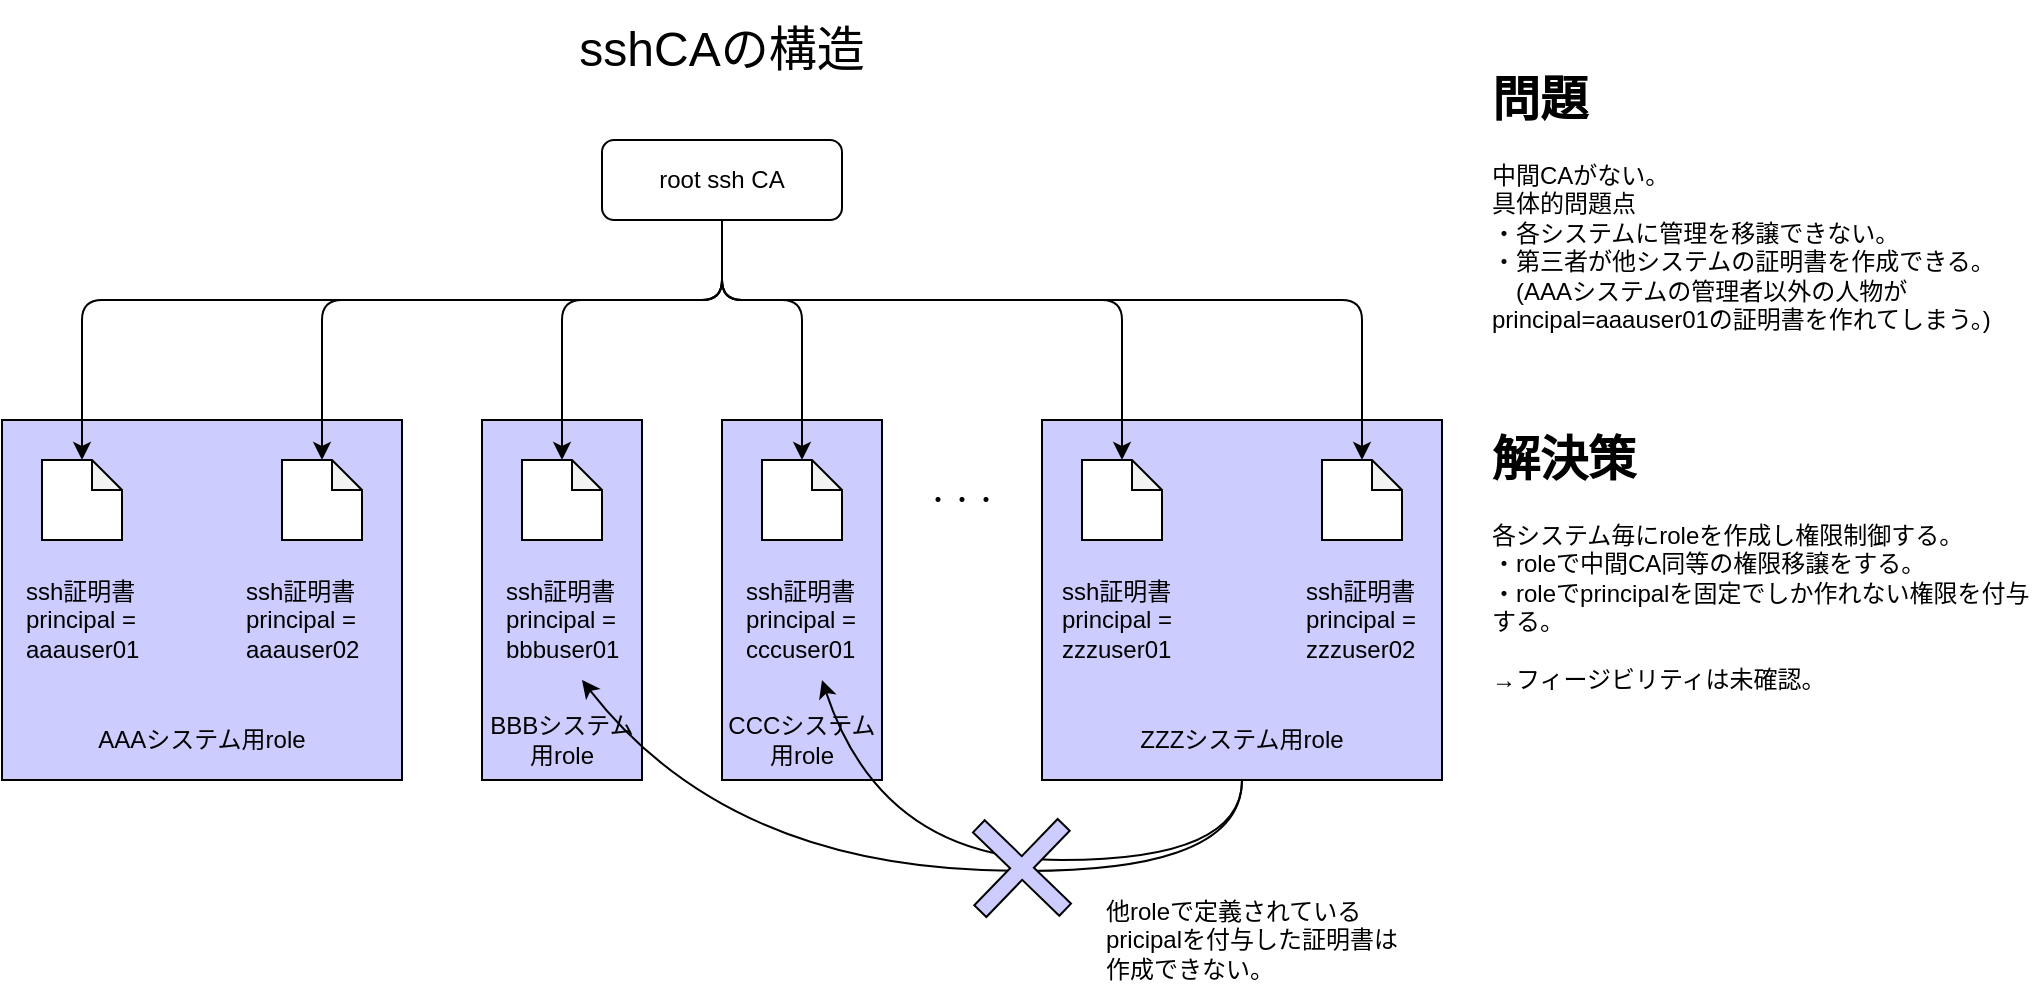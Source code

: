 <mxfile>
    <diagram id="8z3nBQDeYgSsJINDSdgH" name="ページ1">
        <mxGraphModel dx="1060" dy="563" grid="1" gridSize="10" guides="1" tooltips="1" connect="1" arrows="1" fold="1" page="1" pageScale="1" pageWidth="1169" pageHeight="827" math="0" shadow="0">
            <root>
                <mxCell id="0"/>
                <mxCell id="1" parent="0"/>
                <mxCell id="64" value="" style="rounded=0;whiteSpace=wrap;html=1;fillColor=#CCCCFF;" parent="1" vertex="1">
                    <mxGeometry x="580" y="220" width="200" height="180" as="geometry"/>
                </mxCell>
                <mxCell id="63" value="" style="rounded=0;whiteSpace=wrap;html=1;fillColor=#CCCCFF;" parent="1" vertex="1">
                    <mxGeometry x="420" y="220" width="80" height="180" as="geometry"/>
                </mxCell>
                <mxCell id="62" value="" style="rounded=0;whiteSpace=wrap;html=1;fillColor=#CCCCFF;" parent="1" vertex="1">
                    <mxGeometry x="300" y="220" width="80" height="180" as="geometry"/>
                </mxCell>
                <mxCell id="61" value="" style="rounded=0;whiteSpace=wrap;html=1;fillColor=#CCCCFF;" parent="1" vertex="1">
                    <mxGeometry x="60" y="220" width="200" height="180" as="geometry"/>
                </mxCell>
                <mxCell id="2" value="root ssh CA" style="rounded=1;whiteSpace=wrap;html=1;" parent="1" vertex="1">
                    <mxGeometry x="360" y="80" width="120" height="40" as="geometry"/>
                </mxCell>
                <mxCell id="21" style="edgeStyle=none;html=1;exitX=0.5;exitY=1;exitDx=0;exitDy=0;entryX=0.5;entryY=0;entryDx=0;entryDy=0;entryPerimeter=0;" parent="1" source="2" target="18" edge="1">
                    <mxGeometry relative="1" as="geometry">
                        <mxPoint x="180" y="240" as="sourcePoint"/>
                        <Array as="points">
                            <mxPoint x="420" y="160"/>
                            <mxPoint x="100" y="160"/>
                        </Array>
                    </mxGeometry>
                </mxCell>
                <mxCell id="18" value="" style="shape=note;whiteSpace=wrap;html=1;backgroundOutline=1;darkOpacity=0.05;size=15;" parent="1" vertex="1">
                    <mxGeometry x="80" y="240" width="40" height="40" as="geometry"/>
                </mxCell>
                <mxCell id="19" value="" style="shape=note;whiteSpace=wrap;html=1;backgroundOutline=1;darkOpacity=0.05;size=15;" parent="1" vertex="1">
                    <mxGeometry x="200" y="240" width="40" height="40" as="geometry"/>
                </mxCell>
                <mxCell id="20" value="・・・" style="text;html=1;strokeColor=none;fillColor=none;align=center;verticalAlign=middle;whiteSpace=wrap;rounded=0;" parent="1" vertex="1">
                    <mxGeometry x="510" y="245" width="60" height="30" as="geometry"/>
                </mxCell>
                <mxCell id="25" value="ssh証明書&lt;br&gt;principal = aaauser01" style="text;html=1;strokeColor=none;fillColor=none;align=left;verticalAlign=middle;whiteSpace=wrap;rounded=0;" parent="1" vertex="1">
                    <mxGeometry x="70" y="290" width="80" height="60" as="geometry"/>
                </mxCell>
                <mxCell id="28" value="&lt;font style=&quot;font-size: 24px;&quot;&gt;sshCAの構造&lt;/font&gt;" style="text;html=1;strokeColor=none;fillColor=none;align=center;verticalAlign=middle;whiteSpace=wrap;rounded=0;" parent="1" vertex="1">
                    <mxGeometry x="326.25" y="10" width="187.5" height="50" as="geometry"/>
                </mxCell>
                <mxCell id="30" value="" style="shape=note;whiteSpace=wrap;html=1;backgroundOutline=1;darkOpacity=0.05;size=15;" parent="1" vertex="1">
                    <mxGeometry x="320" y="240" width="40" height="40" as="geometry"/>
                </mxCell>
                <mxCell id="31" value="" style="shape=note;whiteSpace=wrap;html=1;backgroundOutline=1;darkOpacity=0.05;size=15;" parent="1" vertex="1">
                    <mxGeometry x="440" y="240" width="40" height="40" as="geometry"/>
                </mxCell>
                <mxCell id="42" value="" style="shape=note;whiteSpace=wrap;html=1;backgroundOutline=1;darkOpacity=0.05;size=15;" parent="1" vertex="1">
                    <mxGeometry x="600" y="240" width="40" height="40" as="geometry"/>
                </mxCell>
                <mxCell id="43" value="" style="shape=note;whiteSpace=wrap;html=1;backgroundOutline=1;darkOpacity=0.05;size=15;" parent="1" vertex="1">
                    <mxGeometry x="720" y="240" width="40" height="40" as="geometry"/>
                </mxCell>
                <mxCell id="44" style="edgeStyle=none;html=1;exitX=0.5;exitY=1;exitDx=0;exitDy=0;entryX=0.5;entryY=0;entryDx=0;entryDy=0;entryPerimeter=0;" parent="1" source="2" target="19" edge="1">
                    <mxGeometry relative="1" as="geometry">
                        <mxPoint x="430" y="130" as="sourcePoint"/>
                        <mxPoint x="110" y="250" as="targetPoint"/>
                        <Array as="points">
                            <mxPoint x="420" y="160"/>
                            <mxPoint x="220" y="160"/>
                        </Array>
                    </mxGeometry>
                </mxCell>
                <mxCell id="46" style="edgeStyle=none;html=1;exitX=0.5;exitY=1;exitDx=0;exitDy=0;entryX=0.5;entryY=0;entryDx=0;entryDy=0;entryPerimeter=0;" parent="1" source="2" target="30" edge="1">
                    <mxGeometry relative="1" as="geometry">
                        <mxPoint x="430" y="130" as="sourcePoint"/>
                        <mxPoint x="230" y="250" as="targetPoint"/>
                        <Array as="points">
                            <mxPoint x="420" y="160"/>
                            <mxPoint x="340" y="160"/>
                        </Array>
                    </mxGeometry>
                </mxCell>
                <mxCell id="47" style="edgeStyle=none;html=1;exitX=0.5;exitY=1;exitDx=0;exitDy=0;entryX=0.5;entryY=0;entryDx=0;entryDy=0;entryPerimeter=0;" parent="1" source="2" target="31" edge="1">
                    <mxGeometry relative="1" as="geometry">
                        <mxPoint x="430" y="130" as="sourcePoint"/>
                        <mxPoint x="350" y="250" as="targetPoint"/>
                        <Array as="points">
                            <mxPoint x="420" y="160"/>
                            <mxPoint x="460" y="160"/>
                        </Array>
                    </mxGeometry>
                </mxCell>
                <mxCell id="48" style="edgeStyle=none;html=1;exitX=0.5;exitY=1;exitDx=0;exitDy=0;entryX=0.5;entryY=0;entryDx=0;entryDy=0;entryPerimeter=0;" parent="1" source="2" target="42" edge="1">
                    <mxGeometry relative="1" as="geometry">
                        <mxPoint x="430" y="130" as="sourcePoint"/>
                        <mxPoint x="470" y="250" as="targetPoint"/>
                        <Array as="points">
                            <mxPoint x="420" y="160"/>
                            <mxPoint x="620" y="160"/>
                        </Array>
                    </mxGeometry>
                </mxCell>
                <mxCell id="49" style="edgeStyle=none;html=1;exitX=0.5;exitY=1;exitDx=0;exitDy=0;entryX=0.5;entryY=0;entryDx=0;entryDy=0;entryPerimeter=0;" parent="1" source="2" target="43" edge="1">
                    <mxGeometry relative="1" as="geometry">
                        <mxPoint x="430" y="130" as="sourcePoint"/>
                        <mxPoint x="630" y="250" as="targetPoint"/>
                        <Array as="points">
                            <mxPoint x="420" y="160"/>
                            <mxPoint x="740" y="160"/>
                        </Array>
                    </mxGeometry>
                </mxCell>
                <mxCell id="52" value="ssh証明書&lt;br&gt;principal = aaauser02" style="text;html=1;strokeColor=none;fillColor=none;align=left;verticalAlign=middle;whiteSpace=wrap;rounded=0;" parent="1" vertex="1">
                    <mxGeometry x="180" y="290" width="80" height="60" as="geometry"/>
                </mxCell>
                <mxCell id="53" value="ssh証明書&lt;br&gt;principal = bbbuser01" style="text;html=1;strokeColor=none;fillColor=none;align=left;verticalAlign=middle;whiteSpace=wrap;rounded=0;" parent="1" vertex="1">
                    <mxGeometry x="310" y="290" width="80" height="60" as="geometry"/>
                </mxCell>
                <mxCell id="54" value="ssh証明書&lt;br&gt;principal = cccuser01" style="text;html=1;strokeColor=none;fillColor=none;align=left;verticalAlign=middle;whiteSpace=wrap;rounded=0;" parent="1" vertex="1">
                    <mxGeometry x="430" y="290" width="80" height="60" as="geometry"/>
                </mxCell>
                <mxCell id="55" value="ssh証明書&lt;br&gt;principal =&amp;nbsp;&lt;br&gt;zzzuser01" style="text;html=1;strokeColor=none;fillColor=none;align=left;verticalAlign=middle;whiteSpace=wrap;rounded=0;" parent="1" vertex="1">
                    <mxGeometry x="587.5" y="290" width="65" height="60" as="geometry"/>
                </mxCell>
                <mxCell id="56" value="ssh証明書&lt;br&gt;principal =&amp;nbsp;&lt;br&gt;zzzuser02" style="text;html=1;strokeColor=none;fillColor=none;align=left;verticalAlign=middle;whiteSpace=wrap;rounded=0;" parent="1" vertex="1">
                    <mxGeometry x="710" y="290" width="70" height="60" as="geometry"/>
                </mxCell>
                <mxCell id="57" value="AAAシステム用role" style="text;html=1;strokeColor=none;fillColor=none;align=center;verticalAlign=middle;whiteSpace=wrap;rounded=0;" parent="1" vertex="1">
                    <mxGeometry x="80" y="360" width="160" height="40" as="geometry"/>
                </mxCell>
                <mxCell id="58" value="BBBシステム&lt;br&gt;用role" style="text;html=1;strokeColor=none;fillColor=none;align=center;verticalAlign=middle;whiteSpace=wrap;rounded=0;" parent="1" vertex="1">
                    <mxGeometry x="280" y="360" width="120" height="40" as="geometry"/>
                </mxCell>
                <mxCell id="59" value="CCCシステム&lt;br&gt;用role" style="text;html=1;strokeColor=none;fillColor=none;align=center;verticalAlign=middle;whiteSpace=wrap;rounded=0;" parent="1" vertex="1">
                    <mxGeometry x="400" y="360" width="120" height="40" as="geometry"/>
                </mxCell>
                <mxCell id="60" value="ZZZシステム用role" style="text;html=1;strokeColor=none;fillColor=none;align=center;verticalAlign=middle;whiteSpace=wrap;rounded=0;" parent="1" vertex="1">
                    <mxGeometry x="600" y="360" width="160" height="40" as="geometry"/>
                </mxCell>
                <mxCell id="70" value="&lt;h1&gt;問題&lt;/h1&gt;&lt;div&gt;中間CAがない。&lt;/div&gt;&lt;div&gt;具体的問題点&lt;/div&gt;&lt;div&gt;・各システムに管理を移譲できない。&lt;/div&gt;&lt;div&gt;・第三者が他システムの証明書を作成できる。&lt;/div&gt;&lt;div&gt;　(AAAシステムの管理者以外の人物がprincipal=aaauser01の証明書を作れてしまう。)&lt;/div&gt;&lt;div&gt;&lt;br&gt;&lt;/div&gt;" style="text;html=1;strokeColor=none;fillColor=none;spacing=5;spacingTop=-20;whiteSpace=wrap;overflow=hidden;rounded=0;" parent="1" vertex="1">
                    <mxGeometry x="800" y="40" width="280" height="160" as="geometry"/>
                </mxCell>
                <mxCell id="71" value="&lt;h1&gt;解決策&lt;/h1&gt;&lt;div&gt;各システム毎にroleを作成し権限制御する。&lt;/div&gt;&lt;div&gt;・roleで中間CA同等の権限移譲をする。&lt;/div&gt;&lt;div&gt;・roleで&lt;span style=&quot;background-color: initial;&quot;&gt;principalを固定でしか作れない権限を付与する。&lt;/span&gt;&lt;/div&gt;&lt;div&gt;&lt;br&gt;&lt;/div&gt;&lt;div&gt;→フィージビリティは未確認。&lt;/div&gt;" style="text;html=1;strokeColor=none;fillColor=none;spacing=5;spacingTop=-20;whiteSpace=wrap;overflow=hidden;rounded=0;" parent="1" vertex="1">
                    <mxGeometry x="800" y="220" width="280" height="160" as="geometry"/>
                </mxCell>
                <mxCell id="73" value="" style="curved=1;endArrow=classic;html=1;exitX=0.5;exitY=1;exitDx=0;exitDy=0;entryX=0.5;entryY=1;entryDx=0;entryDy=0;" parent="1" source="60" target="54" edge="1">
                    <mxGeometry width="50" height="50" relative="1" as="geometry">
                        <mxPoint x="570" y="310" as="sourcePoint"/>
                        <mxPoint x="620" y="260" as="targetPoint"/>
                        <Array as="points">
                            <mxPoint x="680" y="440"/>
                            <mxPoint x="500" y="440"/>
                        </Array>
                    </mxGeometry>
                </mxCell>
                <mxCell id="78" value="" style="curved=1;endArrow=classic;html=1;exitX=0.5;exitY=1;exitDx=0;exitDy=0;entryX=0.5;entryY=1;entryDx=0;entryDy=0;" parent="1" source="60" target="53" edge="1">
                    <mxGeometry width="50" height="50" relative="1" as="geometry">
                        <mxPoint x="690" y="410" as="sourcePoint"/>
                        <mxPoint x="480" y="360" as="targetPoint"/>
                        <Array as="points">
                            <mxPoint x="680" y="450"/>
                            <mxPoint x="420" y="440"/>
                        </Array>
                    </mxGeometry>
                </mxCell>
                <mxCell id="76" value="" style="shape=cross;whiteSpace=wrap;html=1;fillColor=#CCCCFF;size=0.14;rotation=44;" parent="1" vertex="1">
                    <mxGeometry x="540" y="414" width="60" height="60" as="geometry"/>
                </mxCell>
                <mxCell id="79" value="他roleで定義されているpricipalを付与した証明書は作成できない。" style="text;html=1;strokeColor=none;fillColor=none;align=left;verticalAlign=middle;whiteSpace=wrap;rounded=0;" parent="1" vertex="1">
                    <mxGeometry x="610" y="450" width="160" height="60" as="geometry"/>
                </mxCell>
            </root>
        </mxGraphModel>
    </diagram>
</mxfile>